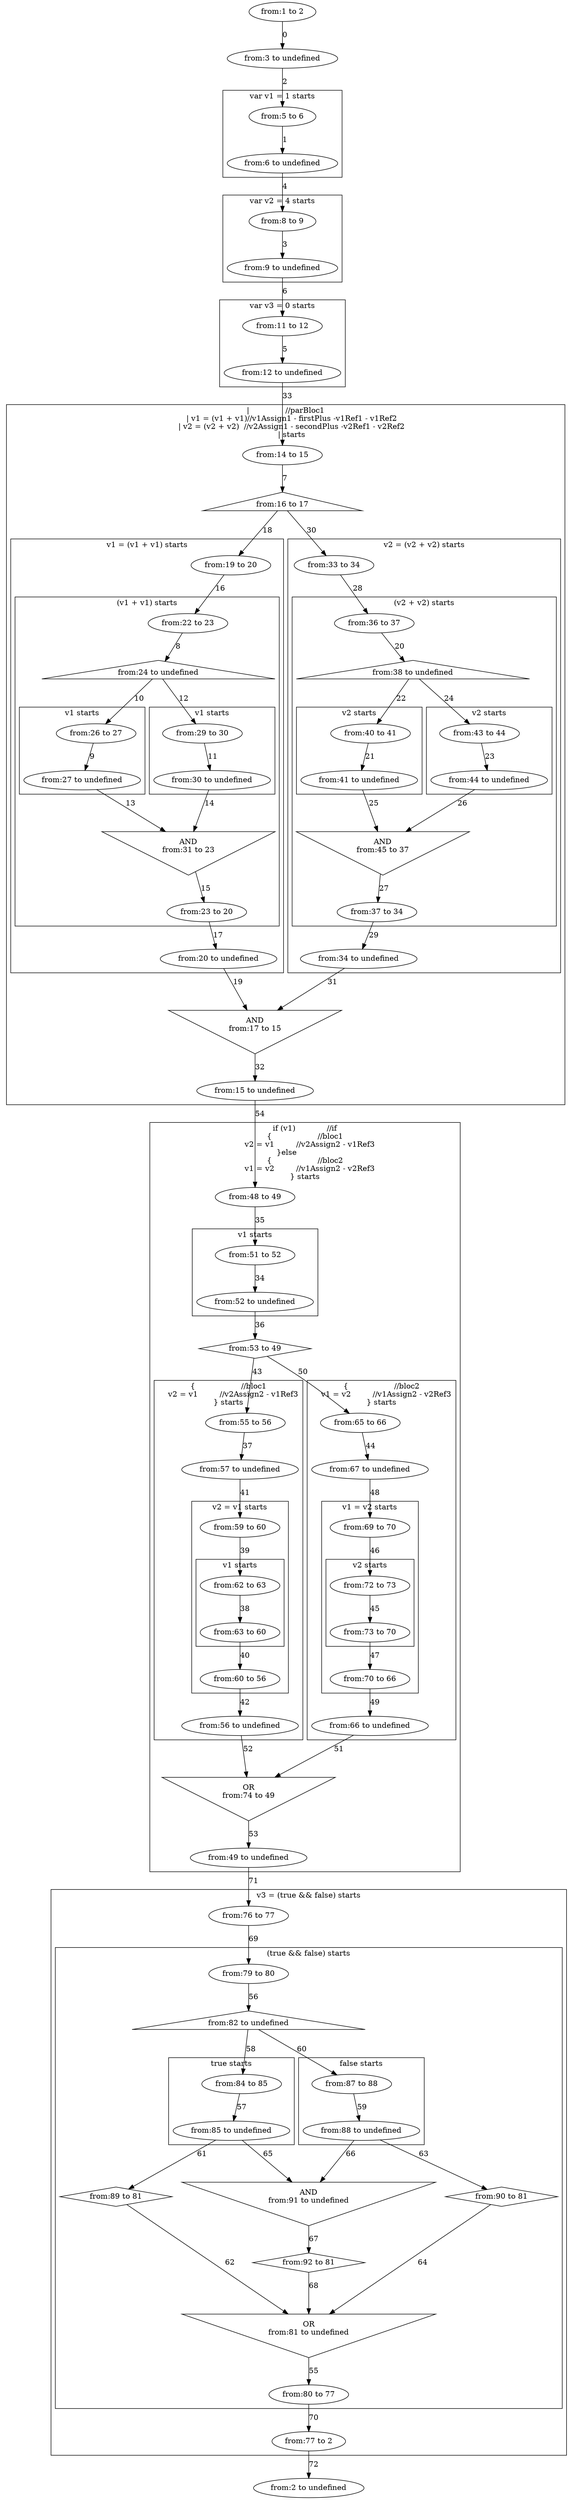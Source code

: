digraph G {
subgraph cluster_4 {
label = "var v1 = 1 starts";
  "5" [label="from:5 to 6" shape="ellipse"];
  "6" [label="from:6 to undefined" shape="ellipse"];
}
subgraph cluster_7 {
label = "var v2 = 4 starts";
  "8" [label="from:8 to 9" shape="ellipse"];
  "9" [label="from:9 to undefined" shape="ellipse"];
}
subgraph cluster_10 {
label = "var v3 = 0 starts";
  "11" [label="from:11 to 12" shape="ellipse"];
  "12" [label="from:12 to undefined" shape="ellipse"];
}
subgraph cluster_13 {
label = "|               //parBloc1
     | v1 = (v1 + v1)//v1Assign1 - firstPlus -v1Ref1 - v1Ref2
     | v2 = (v2 + v2)  //v2Assign1 - secondPlus -v2Ref1 - v2Ref2
     | starts";
  "14" [label="from:14 to 15" shape="ellipse"];
  "15" [label="from:15 to undefined" shape="ellipse"];
  "16" [label="from:16 to 17
" shape="triangle"];
  "17" [label="AND
from:17 to 15
" shape="invtriangle"];
subgraph cluster_18 {
label = "v1 = (v1 + v1) starts";
  "19" [label="from:19 to 20" shape="ellipse"];
  "20" [label="from:20 to undefined" shape="ellipse"];
subgraph cluster_21 {
label = "(v1 + v1) starts";
  "22" [label="from:22 to 23" shape="ellipse"];
  "23" [label="from:23 to 20" shape="ellipse"];
  "24" [label="from:24 to undefined
" shape="triangle"];
  "31" [label="AND
from:31 to 23
" shape="invtriangle"];
subgraph cluster_25 {
label = "v1 starts";
  "26" [label="from:26 to 27" shape="ellipse"];
  "27" [label="from:27 to undefined" shape="ellipse"];
}
subgraph cluster_28 {
label = "v1 starts";
  "29" [label="from:29 to 30" shape="ellipse"];
  "30" [label="from:30 to undefined" shape="ellipse"];
}
}
}
subgraph cluster_32 {
label = "v2 = (v2 + v2) starts";
  "33" [label="from:33 to 34" shape="ellipse"];
  "34" [label="from:34 to undefined" shape="ellipse"];
subgraph cluster_35 {
label = "(v2 + v2) starts";
  "36" [label="from:36 to 37" shape="ellipse"];
  "37" [label="from:37 to 34" shape="ellipse"];
  "38" [label="from:38 to undefined
" shape="triangle"];
  "45" [label="AND
from:45 to 37
" shape="invtriangle"];
subgraph cluster_39 {
label = "v2 starts";
  "40" [label="from:40 to 41" shape="ellipse"];
  "41" [label="from:41 to undefined" shape="ellipse"];
}
subgraph cluster_42 {
label = "v2 starts";
  "43" [label="from:43 to 44" shape="ellipse"];
  "44" [label="from:44 to undefined" shape="ellipse"];
}
}
}
}
subgraph cluster_47 {
label = "if (v1)             //if
{                   //bloc1
    v2 = v1         //v2Assign2 - v1Ref3
}else               
{                   //bloc2
    v1 = v2         //v1Assign2 - v2Ref3
} starts";
  "48" [label="from:48 to 49" shape="ellipse"];
  "49" [label="from:49 to undefined" shape="ellipse"];
  "53" [label="from:53 to 49" shape="diamond"];
  "74" [label="OR
from:74 to 49" shape="invtriangle"];
subgraph cluster_50 {
label = "v1 starts";
  "51" [label="from:51 to 52" shape="ellipse"];
  "52" [label="from:52 to undefined" shape="ellipse"];
}
subgraph cluster_54 {
label = "{                   //bloc1
    v2 = v1         //v2Assign2 - v1Ref3
} starts";
  "55" [label="from:55 to 56" shape="ellipse"];
  "56" [label="from:56 to undefined" shape="ellipse"];
  "57" [label="from:57 to undefined" shape="ellipse"];
subgraph cluster_58 {
label = "v2 = v1 starts";
  "59" [label="from:59 to 60" shape="ellipse"];
  "60" [label="from:60 to 56" shape="ellipse"];
subgraph cluster_61 {
label = "v1 starts";
  "62" [label="from:62 to 63" shape="ellipse"];
  "63" [label="from:63 to 60" shape="ellipse"];
}
}
}
subgraph cluster_64 {
label = "{                   //bloc2
    v1 = v2         //v1Assign2 - v2Ref3
} starts";
  "65" [label="from:65 to 66" shape="ellipse"];
  "66" [label="from:66 to undefined" shape="ellipse"];
  "67" [label="from:67 to undefined" shape="ellipse"];
subgraph cluster_68 {
label = "v1 = v2 starts";
  "69" [label="from:69 to 70" shape="ellipse"];
  "70" [label="from:70 to 66" shape="ellipse"];
subgraph cluster_71 {
label = "v2 starts";
  "72" [label="from:72 to 73" shape="ellipse"];
  "73" [label="from:73 to 70" shape="ellipse"];
}
}
}
}
subgraph cluster_75 {
label = "v3 = (true && false) starts";
  "76" [label="from:76 to 77" shape="ellipse"];
  "77" [label="from:77 to 2" shape="ellipse"];
subgraph cluster_78 {
label = "(true && false) starts";
  "79" [label="from:79 to 80" shape="ellipse"];
  "80" [label="from:80 to 77" shape="ellipse"];
  "81" [label="OR
from:81 to undefined" shape="invtriangle"];
  "82" [label="from:82 to undefined
" shape="triangle"];
  "89" [label="from:89 to 81" shape="diamond"];
  "90" [label="from:90 to 81" shape="diamond"];
  "91" [label="AND
from:91 to undefined
" shape="invtriangle"];
  "92" [label="from:92 to 81" shape="diamond"];
subgraph cluster_83 {
label = "true starts";
  "84" [label="from:84 to 85" shape="ellipse"];
  "85" [label="from:85 to undefined" shape="ellipse"];
}
subgraph cluster_86 {
label = "false starts";
  "87" [label="from:87 to 88" shape="ellipse"];
  "88" [label="from:88 to undefined" shape="ellipse"];
}
}
}
  "1" [label="from:1 to 2" shape="ellipse"];
  "2" [label="from:2 to undefined" shape="ellipse"];
  "3" [label="from:3 to undefined" shape="ellipse"];
  "5" -> "6" [label="1"];
  "8" -> "9" [label="3"];
  "11" -> "12" [label="5"];
  "26" -> "27" [label="9"];
  "29" -> "30" [label="11"];
  "22" -> "24" [label="8"];
  "24" -> "26" [label="10"];
  "24" -> "29" [label="12"];
  "27" -> "31" [label="13"];
  "30" -> "31" [label="14"];
  "31" -> "23" [label="15"];
  "19" -> "22" [label="16"];
  "23" -> "20" [label="17"];
  "40" -> "41" [label="21"];
  "43" -> "44" [label="23"];
  "36" -> "38" [label="20"];
  "38" -> "40" [label="22"];
  "38" -> "43" [label="24"];
  "41" -> "45" [label="25"];
  "44" -> "45" [label="26"];
  "45" -> "37" [label="27"];
  "33" -> "36" [label="28"];
  "37" -> "34" [label="29"];
  "14" -> "16" [label="7"];
  "16" -> "19" [label="18"];
  "20" -> "17" [label="19"];
  "16" -> "33" [label="30"];
  "34" -> "17" [label="31"];
  "17" -> "15" [label="32"];
  "51" -> "52" [label="34"];
  "62" -> "63" [label="38"];
  "59" -> "62" [label="39"];
  "63" -> "60" [label="40"];
  "55" -> "57" [label="37"];
  "57" -> "59" [label="41"];
  "60" -> "56" [label="42"];
  "72" -> "73" [label="45"];
  "69" -> "72" [label="46"];
  "73" -> "70" [label="47"];
  "65" -> "67" [label="44"];
  "67" -> "69" [label="48"];
  "70" -> "66" [label="49"];
  "48" -> "51" [label="35"];
  "52" -> "53" [label="36"];
  "53" -> "55" [label="43"];
  "53" -> "65" [label="50"];
  "66" -> "74" [label="51"];
  "56" -> "74" [label="52"];
  "74" -> "49" [label="53"];
  "84" -> "85" [label="57"];
  "87" -> "88" [label="59"];
  "81" -> "80" [label="55"];
  "79" -> "82" [label="56"];
  "82" -> "84" [label="58"];
  "82" -> "87" [label="60"];
  "85" -> "89" [label="61"];
  "89" -> "81" [label="62"];
  "88" -> "90" [label="63"];
  "90" -> "81" [label="64"];
  "85" -> "91" [label="65"];
  "88" -> "91" [label="66"];
  "91" -> "92" [label="67"];
  "92" -> "81" [label="68"];
  "76" -> "79" [label="69"];
  "80" -> "77" [label="70"];
  "1" -> "3" [label="0"];
  "3" -> "5" [label="2"];
  "6" -> "8" [label="4"];
  "9" -> "11" [label="6"];
  "12" -> "14" [label="33"];
  "15" -> "48" [label="54"];
  "49" -> "76" [label="71"];
  "77" -> "2" [label="72"];
}